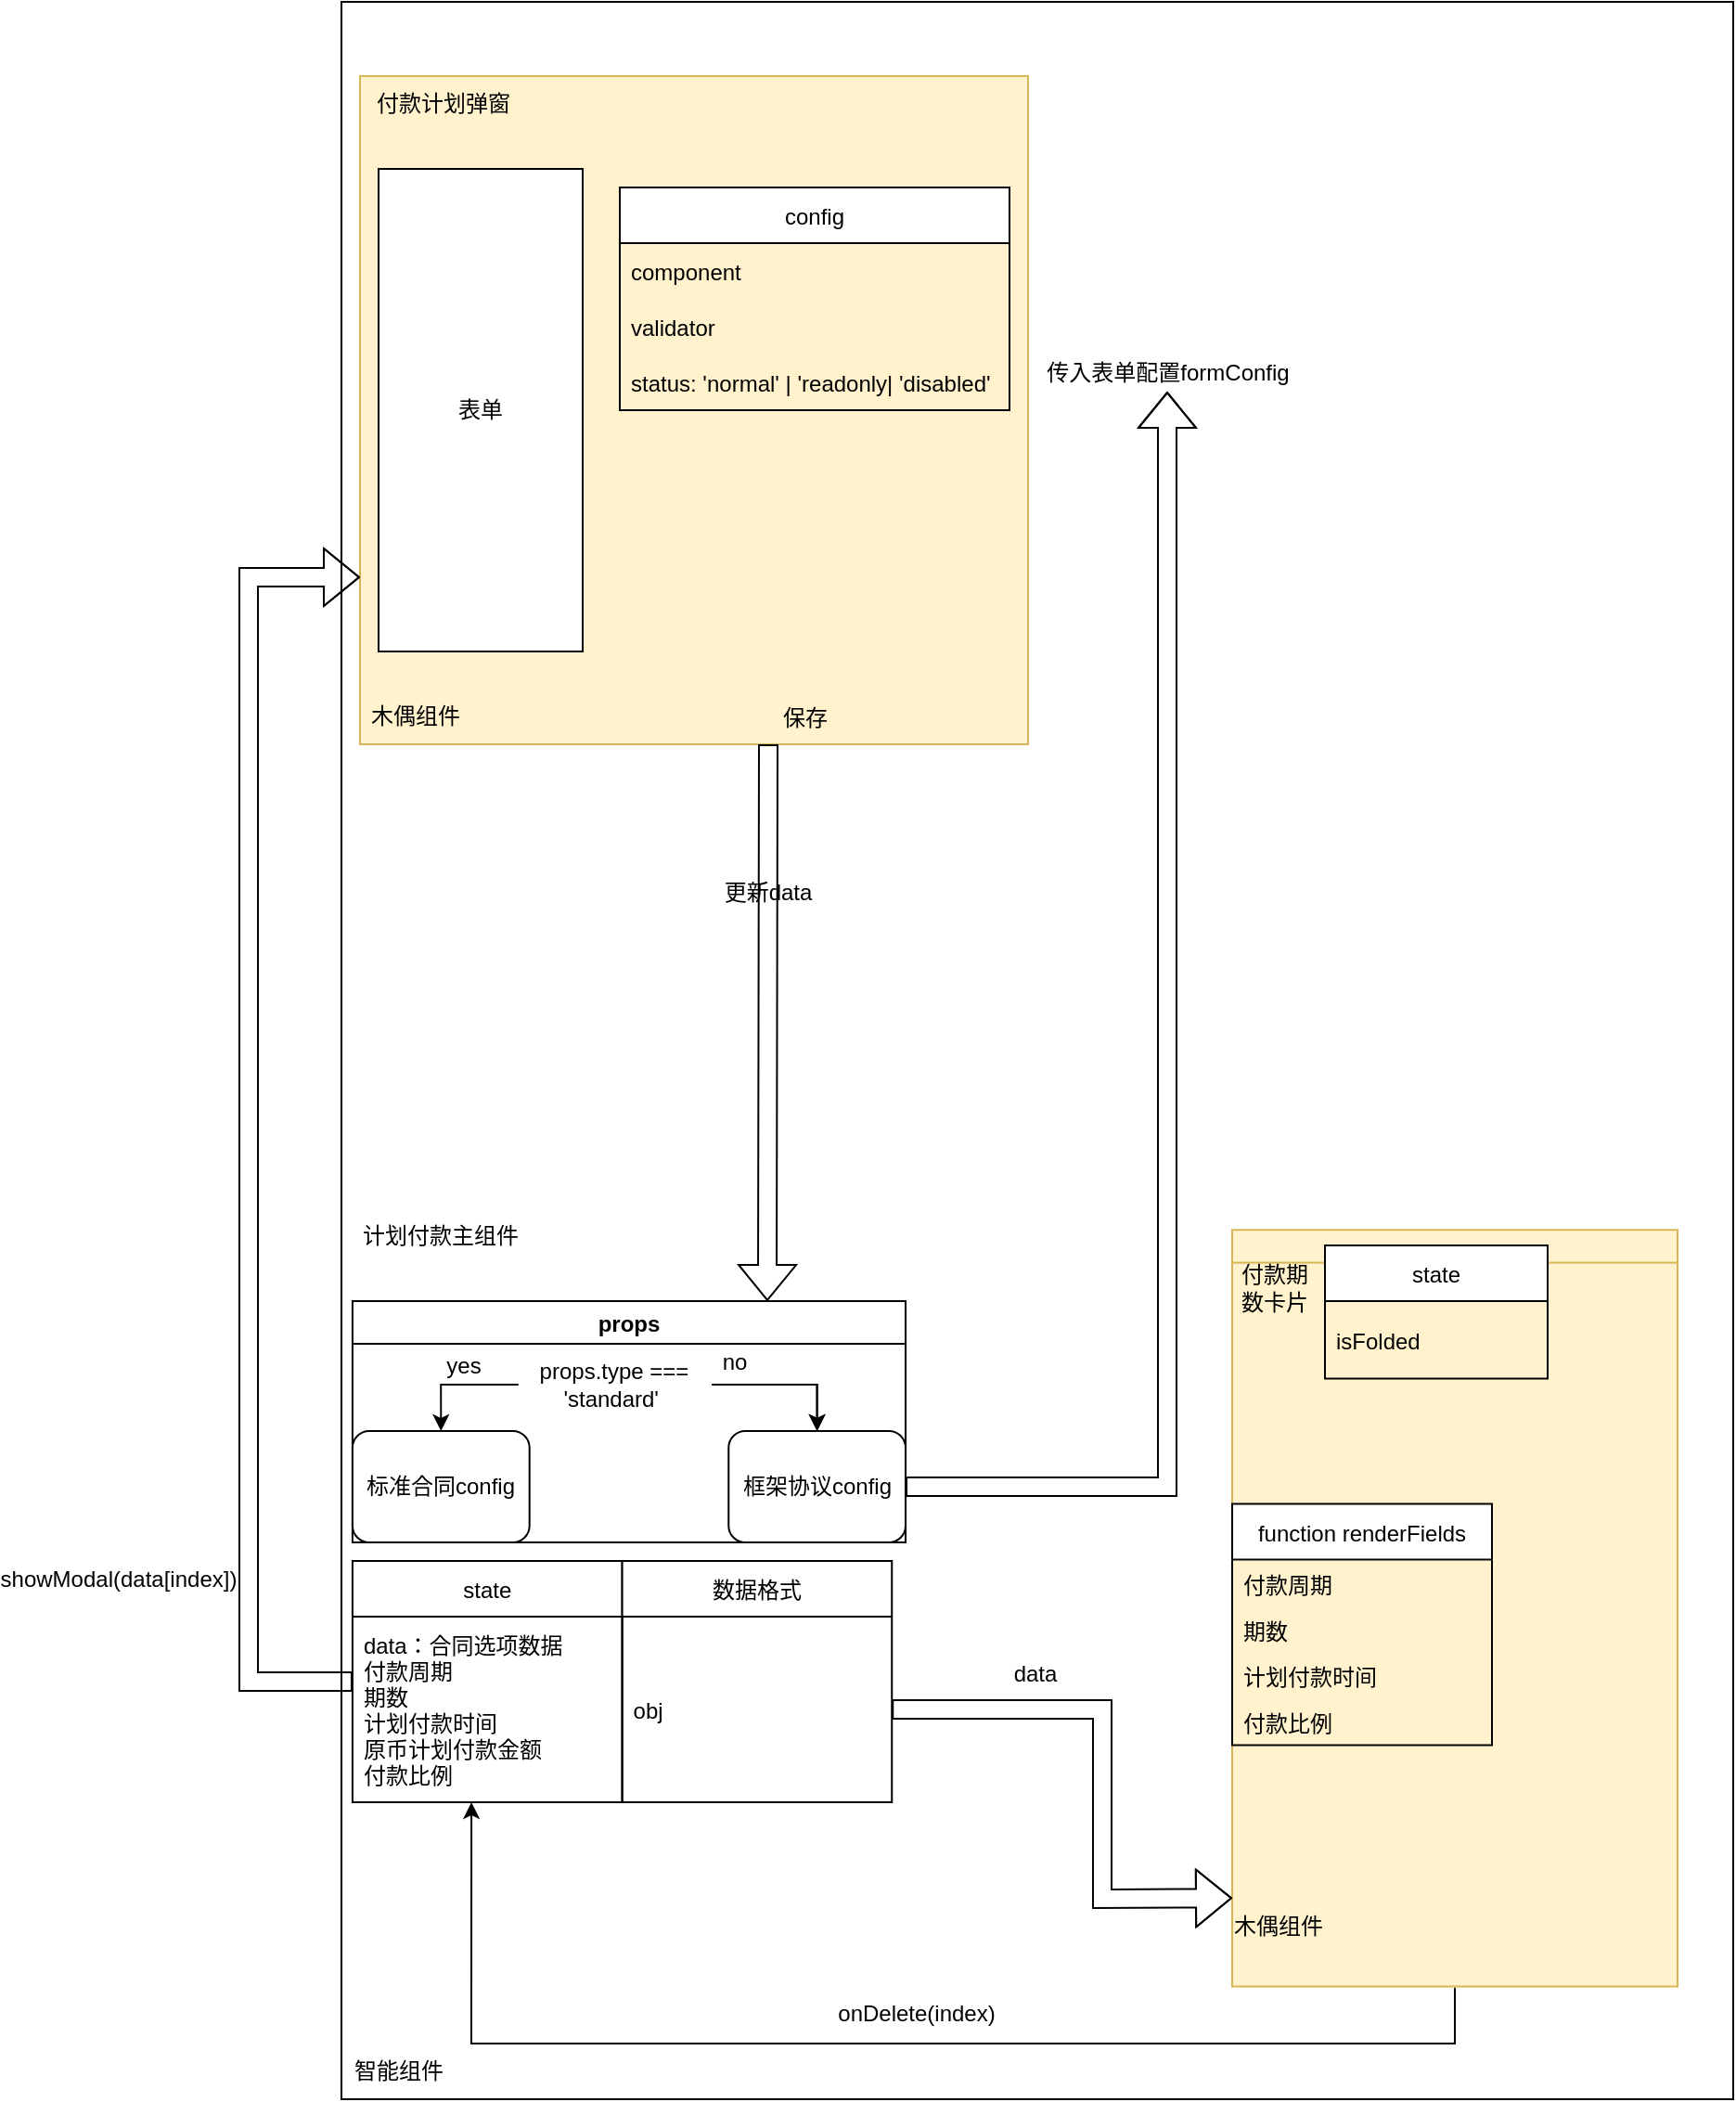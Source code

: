 <mxfile version="15.6.5" type="github">
  <diagram id="uQdcCLFuXmKUxZTlDSwe" name="Page-1">
    <mxGraphModel dx="2253" dy="737" grid="1" gridSize="10" guides="1" tooltips="1" connect="1" arrows="1" fold="1" page="1" pageScale="1" pageWidth="827" pageHeight="1169" math="0" shadow="0">
      <root>
        <mxCell id="0" />
        <mxCell id="1" parent="0" />
        <mxCell id="ZeTLu1GYJVtiNdQ12-q6-29" value="" style="rounded=0;whiteSpace=wrap;html=1;fontColor=default;" parent="1" vertex="1">
          <mxGeometry x="70" y="10" width="750" height="1130" as="geometry" />
        </mxCell>
        <mxCell id="ZeTLu1GYJVtiNdQ12-q6-1" value="" style="whiteSpace=wrap;html=1;aspect=fixed;fillColor=#fff2cc;strokeColor=#d6b656;" parent="1" vertex="1">
          <mxGeometry x="80" y="50" width="360" height="360" as="geometry" />
        </mxCell>
        <mxCell id="ZeTLu1GYJVtiNdQ12-q6-2" value="付款计划弹窗" style="text;html=1;strokeColor=none;fillColor=none;align=center;verticalAlign=middle;whiteSpace=wrap;rounded=0;" parent="1" vertex="1">
          <mxGeometry x="80" y="50" width="90" height="30" as="geometry" />
        </mxCell>
        <mxCell id="ZeTLu1GYJVtiNdQ12-q6-3" value="木偶组件" style="text;html=1;strokeColor=none;fillColor=none;align=center;verticalAlign=middle;whiteSpace=wrap;rounded=0;" parent="1" vertex="1">
          <mxGeometry x="80" y="380" width="60" height="30" as="geometry" />
        </mxCell>
        <mxCell id="ZeTLu1GYJVtiNdQ12-q6-23" value="config" style="swimlane;fontStyle=0;childLayout=stackLayout;horizontal=1;startSize=30;horizontalStack=0;resizeParent=1;resizeParentMax=0;resizeLast=0;collapsible=1;marginBottom=0;" parent="1" vertex="1">
          <mxGeometry x="220" y="110" width="210" height="120" as="geometry">
            <mxRectangle x="220" y="110" width="60" height="30" as="alternateBounds" />
          </mxGeometry>
        </mxCell>
        <mxCell id="ZeTLu1GYJVtiNdQ12-q6-24" value="component" style="text;strokeColor=none;fillColor=none;align=left;verticalAlign=middle;spacingLeft=4;spacingRight=4;overflow=hidden;points=[[0,0.5],[1,0.5]];portConstraint=eastwest;rotatable=0;" parent="ZeTLu1GYJVtiNdQ12-q6-23" vertex="1">
          <mxGeometry y="30" width="210" height="30" as="geometry" />
        </mxCell>
        <mxCell id="ZeTLu1GYJVtiNdQ12-q6-25" value="validator" style="text;strokeColor=none;fillColor=none;align=left;verticalAlign=middle;spacingLeft=4;spacingRight=4;overflow=hidden;points=[[0,0.5],[1,0.5]];portConstraint=eastwest;rotatable=0;" parent="ZeTLu1GYJVtiNdQ12-q6-23" vertex="1">
          <mxGeometry y="60" width="210" height="30" as="geometry" />
        </mxCell>
        <mxCell id="ZeTLu1GYJVtiNdQ12-q6-85" value="status: &#39;normal&#39; | &#39;readonly| &#39;disabled&#39;" style="text;strokeColor=none;fillColor=none;align=left;verticalAlign=middle;spacingLeft=4;spacingRight=4;overflow=hidden;points=[[0,0.5],[1,0.5]];portConstraint=eastwest;rotatable=0;" parent="ZeTLu1GYJVtiNdQ12-q6-23" vertex="1">
          <mxGeometry y="90" width="210" height="30" as="geometry" />
        </mxCell>
        <mxCell id="ZeTLu1GYJVtiNdQ12-q6-28" value="保存" style="text;html=1;strokeColor=none;fillColor=none;align=center;verticalAlign=middle;whiteSpace=wrap;rounded=0;" parent="1" vertex="1">
          <mxGeometry x="290" y="381" width="60" height="30" as="geometry" />
        </mxCell>
        <mxCell id="ZeTLu1GYJVtiNdQ12-q6-36" value="更新data" style="text;html=1;strokeColor=none;fillColor=none;align=center;verticalAlign=middle;whiteSpace=wrap;rounded=0;" parent="1" vertex="1">
          <mxGeometry x="270" y="410" width="60" height="160" as="geometry" />
        </mxCell>
        <mxCell id="ZeTLu1GYJVtiNdQ12-q6-39" value="表单" style="rounded=0;whiteSpace=wrap;html=1;" parent="1" vertex="1">
          <mxGeometry x="90" y="100" width="110" height="260" as="geometry" />
        </mxCell>
        <mxCell id="ZeTLu1GYJVtiNdQ12-q6-41" value="传入表单配置formConfig" style="text;html=1;align=center;verticalAlign=middle;resizable=0;points=[];autosize=1;strokeColor=none;fillColor=none;" parent="1" vertex="1">
          <mxGeometry x="440" y="200" width="150" height="20" as="geometry" />
        </mxCell>
        <mxCell id="ZeTLu1GYJVtiNdQ12-q6-43" value="" style="group;fillColor=#fff2cc;strokeColor=#d6b656;" parent="1" vertex="1" connectable="0">
          <mxGeometry x="550" y="680" width="240" height="390" as="geometry" />
        </mxCell>
        <mxCell id="ZeTLu1GYJVtiNdQ12-q6-73" value="" style="group;fillColor=#fff2cc;strokeColor=#d6b656;" parent="ZeTLu1GYJVtiNdQ12-q6-43" vertex="1" connectable="0">
          <mxGeometry y="-8.357" width="240" height="390" as="geometry" />
        </mxCell>
        <mxCell id="ZeTLu1GYJVtiNdQ12-q6-37" value="" style="rounded=0;whiteSpace=wrap;html=1;fillColor=#fff2cc;strokeColor=#d6b656;" parent="ZeTLu1GYJVtiNdQ12-q6-73" vertex="1">
          <mxGeometry y="17.64" width="240" height="390" as="geometry" />
        </mxCell>
        <mxCell id="ZeTLu1GYJVtiNdQ12-q6-44" value="木偶组件" style="text;html=1;strokeColor=none;fillColor=none;align=center;verticalAlign=middle;whiteSpace=wrap;rounded=0;" parent="ZeTLu1GYJVtiNdQ12-q6-73" vertex="1">
          <mxGeometry y="360" width="50" height="30" as="geometry" />
        </mxCell>
        <mxCell id="ZeTLu1GYJVtiNdQ12-q6-88" value="function renderFields" style="swimlane;fontStyle=0;childLayout=stackLayout;horizontal=1;startSize=30;horizontalStack=0;resizeParent=1;resizeParentMax=0;resizeLast=0;collapsible=1;marginBottom=0;" parent="ZeTLu1GYJVtiNdQ12-q6-73" vertex="1">
          <mxGeometry y="147.643" width="140" height="130" as="geometry" />
        </mxCell>
        <mxCell id="ZeTLu1GYJVtiNdQ12-q6-89" value="付款周期" style="text;strokeColor=none;fillColor=none;align=left;verticalAlign=middle;spacingLeft=4;spacingRight=4;overflow=hidden;points=[[0,0.5],[1,0.5]];portConstraint=eastwest;rotatable=0;" parent="ZeTLu1GYJVtiNdQ12-q6-88" vertex="1">
          <mxGeometry y="30" width="140" height="26" as="geometry" />
        </mxCell>
        <mxCell id="ZeTLu1GYJVtiNdQ12-q6-90" value="期数" style="text;strokeColor=none;fillColor=none;align=left;verticalAlign=middle;spacingLeft=4;spacingRight=4;overflow=hidden;points=[[0,0.5],[1,0.5]];portConstraint=eastwest;rotatable=0;" parent="ZeTLu1GYJVtiNdQ12-q6-88" vertex="1">
          <mxGeometry y="56" width="140" height="24" as="geometry" />
        </mxCell>
        <mxCell id="ZeTLu1GYJVtiNdQ12-q6-91" value="计划付款时间" style="text;strokeColor=none;fillColor=none;align=left;verticalAlign=middle;spacingLeft=4;spacingRight=4;overflow=hidden;points=[[0,0.5],[1,0.5]];portConstraint=eastwest;rotatable=0;" parent="ZeTLu1GYJVtiNdQ12-q6-88" vertex="1">
          <mxGeometry y="80" width="140" height="25" as="geometry" />
        </mxCell>
        <mxCell id="ZeTLu1GYJVtiNdQ12-q6-92" value="付款比例" style="text;strokeColor=none;fillColor=none;align=left;verticalAlign=middle;spacingLeft=4;spacingRight=4;overflow=hidden;points=[[0,0.5],[1,0.5]];portConstraint=eastwest;rotatable=0;" parent="ZeTLu1GYJVtiNdQ12-q6-88" vertex="1">
          <mxGeometry y="105" width="140" height="25" as="geometry" />
        </mxCell>
        <mxCell id="ZeTLu1GYJVtiNdQ12-q6-49" value="state" style="swimlane;fontStyle=0;childLayout=stackLayout;horizontal=1;startSize=30;horizontalStack=0;resizeParent=1;resizeParentMax=0;resizeLast=0;collapsible=1;marginBottom=0;" parent="ZeTLu1GYJVtiNdQ12-q6-73" vertex="1">
          <mxGeometry x="50" y="8.357" width="120" height="71.786" as="geometry" />
        </mxCell>
        <mxCell id="ZeTLu1GYJVtiNdQ12-q6-50" value="isFolded" style="text;strokeColor=none;fillColor=none;align=left;verticalAlign=middle;spacingLeft=4;spacingRight=4;overflow=hidden;points=[[0,0.5],[1,0.5]];portConstraint=eastwest;rotatable=0;" parent="ZeTLu1GYJVtiNdQ12-q6-49" vertex="1">
          <mxGeometry y="30" width="120" height="41.786" as="geometry" />
        </mxCell>
        <mxCell id="ZeTLu1GYJVtiNdQ12-q6-38" value="付款期数卡片" style="text;html=1;strokeColor=none;fillColor=none;align=center;verticalAlign=middle;whiteSpace=wrap;rounded=0;" parent="ZeTLu1GYJVtiNdQ12-q6-43" vertex="1">
          <mxGeometry width="46.286" height="46.8" as="geometry" />
        </mxCell>
        <mxCell id="ZeTLu1GYJVtiNdQ12-q6-47" value="" style="shape=flexArrow;endArrow=classic;html=1;rounded=0;exitX=0.5;exitY=0;exitDx=0;exitDy=0;entryX=0.75;entryY=0;entryDx=0;entryDy=0;" parent="1" source="ZeTLu1GYJVtiNdQ12-q6-36" target="ZeTLu1GYJVtiNdQ12-q6-4" edge="1">
          <mxGeometry width="50" height="50" relative="1" as="geometry">
            <mxPoint x="470" y="760" as="sourcePoint" />
            <mxPoint x="315" y="660" as="targetPoint" />
          </mxGeometry>
        </mxCell>
        <mxCell id="ZeTLu1GYJVtiNdQ12-q6-48" value="" style="shape=flexArrow;endArrow=classic;html=1;rounded=0;exitX=1;exitY=0.5;exitDx=0;exitDy=0;" parent="1" source="ZeTLu1GYJVtiNdQ12-q6-8" target="ZeTLu1GYJVtiNdQ12-q6-41" edge="1">
          <mxGeometry width="50" height="50" relative="1" as="geometry">
            <mxPoint x="410" y="720" as="sourcePoint" />
            <mxPoint x="410" y="970" as="targetPoint" />
            <Array as="points">
              <mxPoint x="515" y="810" />
            </Array>
          </mxGeometry>
        </mxCell>
        <mxCell id="ZeTLu1GYJVtiNdQ12-q6-67" value="" style="shape=flexArrow;endArrow=classic;html=1;rounded=0;exitX=0;exitY=0.5;exitDx=0;exitDy=0;entryX=0;entryY=0.75;entryDx=0;entryDy=0;" parent="1" source="ZeTLu1GYJVtiNdQ12-q6-62" target="ZeTLu1GYJVtiNdQ12-q6-1" edge="1">
          <mxGeometry width="50" height="50" relative="1" as="geometry">
            <mxPoint x="470" y="710" as="sourcePoint" />
            <mxPoint x="520" y="660" as="targetPoint" />
            <Array as="points">
              <mxPoint x="20" y="915" />
              <mxPoint x="20" y="320" />
            </Array>
          </mxGeometry>
        </mxCell>
        <mxCell id="ZeTLu1GYJVtiNdQ12-q6-68" value="showModal(data[index])" style="text;html=1;strokeColor=none;fillColor=none;align=center;verticalAlign=middle;whiteSpace=wrap;rounded=0;" parent="1" vertex="1">
          <mxGeometry x="-80" y="845" width="60" height="30" as="geometry" />
        </mxCell>
        <mxCell id="ZeTLu1GYJVtiNdQ12-q6-4" value="props" style="swimlane;" parent="1" vertex="1">
          <mxGeometry x="75.959" y="710" width="298.051" height="130" as="geometry" />
        </mxCell>
        <mxCell id="ZeTLu1GYJVtiNdQ12-q6-17" value="no" style="text;html=1;strokeColor=none;fillColor=none;align=center;verticalAlign=middle;whiteSpace=wrap;rounded=0;" parent="ZeTLu1GYJVtiNdQ12-q6-4" vertex="1">
          <mxGeometry x="170.486" y="18" width="71.533" height="30" as="geometry" />
        </mxCell>
        <mxCell id="ZeTLu1GYJVtiNdQ12-q6-5" value="标准合同config" style="rounded=1;whiteSpace=wrap;html=1;" parent="ZeTLu1GYJVtiNdQ12-q6-4" vertex="1">
          <mxGeometry y="70" width="95.378" height="60" as="geometry" />
        </mxCell>
        <mxCell id="ZeTLu1GYJVtiNdQ12-q6-11" style="edgeStyle=orthogonalEdgeStyle;rounded=0;orthogonalLoop=1;jettySize=auto;html=1;exitX=0;exitY=0.5;exitDx=0;exitDy=0;entryX=0.5;entryY=0;entryDx=0;entryDy=0;" parent="ZeTLu1GYJVtiNdQ12-q6-4" source="ZeTLu1GYJVtiNdQ12-q6-9" target="ZeTLu1GYJVtiNdQ12-q6-5" edge="1">
          <mxGeometry relative="1" as="geometry" />
        </mxCell>
        <mxCell id="ZeTLu1GYJVtiNdQ12-q6-9" value="props.type === &#39;standard&#39;&amp;nbsp;" style="text;html=1;strokeColor=none;fillColor=none;align=center;verticalAlign=middle;whiteSpace=wrap;rounded=0;" parent="ZeTLu1GYJVtiNdQ12-q6-4" vertex="1">
          <mxGeometry x="89.416" y="30" width="104.318" height="30" as="geometry" />
        </mxCell>
        <mxCell id="ZeTLu1GYJVtiNdQ12-q6-13" value="yes" style="text;html=1;strokeColor=none;fillColor=none;align=center;verticalAlign=middle;whiteSpace=wrap;rounded=0;" parent="ZeTLu1GYJVtiNdQ12-q6-4" vertex="1">
          <mxGeometry x="23.844" y="20" width="71.533" height="30" as="geometry" />
        </mxCell>
        <mxCell id="ZeTLu1GYJVtiNdQ12-q6-8" value="&lt;span&gt;框架协议config&lt;/span&gt;" style="rounded=1;whiteSpace=wrap;html=1;" parent="1" vertex="1">
          <mxGeometry x="278.632" y="780" width="95.378" height="60" as="geometry" />
        </mxCell>
        <mxCell id="ZeTLu1GYJVtiNdQ12-q6-19" style="edgeStyle=orthogonalEdgeStyle;rounded=0;orthogonalLoop=1;jettySize=auto;html=1;exitX=1;exitY=0.5;exitDx=0;exitDy=0;entryX=0.5;entryY=0;entryDx=0;entryDy=0;" parent="1" source="ZeTLu1GYJVtiNdQ12-q6-9" target="ZeTLu1GYJVtiNdQ12-q6-8" edge="1">
          <mxGeometry x="70" y="660" as="geometry" />
        </mxCell>
        <mxCell id="ZeTLu1GYJVtiNdQ12-q6-30" value="计划付款主组件" style="text;html=1;strokeColor=none;fillColor=none;align=center;verticalAlign=middle;whiteSpace=wrap;rounded=0;" parent="1" vertex="1">
          <mxGeometry x="70" y="660" width="107.299" height="30" as="geometry" />
        </mxCell>
        <mxCell id="ZeTLu1GYJVtiNdQ12-q6-33" value="智能组件" style="text;html=1;strokeColor=none;fillColor=none;align=center;verticalAlign=middle;whiteSpace=wrap;rounded=0;" parent="1" vertex="1">
          <mxGeometry x="70" y="1110" width="62.284" height="30" as="geometry" />
        </mxCell>
        <mxCell id="ZeTLu1GYJVtiNdQ12-q6-53" value="" style="edgeStyle=orthogonalEdgeStyle;rounded=0;orthogonalLoop=1;jettySize=auto;html=1;" parent="1" source="ZeTLu1GYJVtiNdQ12-q6-9" target="ZeTLu1GYJVtiNdQ12-q6-8" edge="1">
          <mxGeometry x="70" y="660" as="geometry" />
        </mxCell>
        <mxCell id="ZeTLu1GYJVtiNdQ12-q6-62" value="state" style="swimlane;fontStyle=0;childLayout=stackLayout;horizontal=1;startSize=30;horizontalStack=0;resizeParent=1;resizeParentMax=0;resizeLast=0;collapsible=1;marginBottom=0;" parent="1" vertex="1">
          <mxGeometry x="75.959" y="850" width="145.33" height="130" as="geometry" />
        </mxCell>
        <mxCell id="ZeTLu1GYJVtiNdQ12-q6-63" value="data：合同选项数据&#xa;付款周期&#xa;期数&#xa;计划付款时间&#xa;原币计划付款金额&#xa;付款比例" style="text;strokeColor=none;fillColor=none;align=left;verticalAlign=middle;spacingLeft=4;spacingRight=4;overflow=hidden;points=[[0,0.5],[1,0.5]];portConstraint=eastwest;rotatable=0;" parent="ZeTLu1GYJVtiNdQ12-q6-62" vertex="1">
          <mxGeometry y="30" width="145.33" height="100" as="geometry" />
        </mxCell>
        <mxCell id="ZeTLu1GYJVtiNdQ12-q6-74" value="数据格式" style="swimlane;fontStyle=0;childLayout=stackLayout;horizontal=1;startSize=30;horizontalStack=0;resizeParent=1;resizeParentMax=0;resizeLast=0;collapsible=1;marginBottom=0;" parent="1" vertex="1">
          <mxGeometry x="221.289" y="850" width="145.33" height="130" as="geometry" />
        </mxCell>
        <mxCell id="ZeTLu1GYJVtiNdQ12-q6-75" value="obj" style="text;strokeColor=none;fillColor=none;align=left;verticalAlign=middle;spacingLeft=4;spacingRight=4;overflow=hidden;points=[[0,0.5],[1,0.5]];portConstraint=eastwest;rotatable=0;fontColor=default;" parent="ZeTLu1GYJVtiNdQ12-q6-74" vertex="1">
          <mxGeometry y="30" width="145.33" height="100" as="geometry" />
        </mxCell>
        <mxCell id="ZeTLu1GYJVtiNdQ12-q6-76" value="" style="shape=flexArrow;endArrow=classic;html=1;rounded=0;exitX=1;exitY=0.5;exitDx=0;exitDy=0;entryX=0;entryY=0;entryDx=0;entryDy=0;" parent="1" source="ZeTLu1GYJVtiNdQ12-q6-75" target="ZeTLu1GYJVtiNdQ12-q6-44" edge="1">
          <mxGeometry width="50" height="50" relative="1" as="geometry">
            <mxPoint x="470" y="890" as="sourcePoint" />
            <mxPoint x="520" y="840" as="targetPoint" />
            <Array as="points">
              <mxPoint x="480" y="930" />
              <mxPoint x="480" y="1032" />
            </Array>
          </mxGeometry>
        </mxCell>
        <mxCell id="ZeTLu1GYJVtiNdQ12-q6-93" value="data" style="text;html=1;strokeColor=none;fillColor=none;align=center;verticalAlign=middle;whiteSpace=wrap;rounded=0;" parent="1" vertex="1">
          <mxGeometry x="414" y="896" width="60" height="30" as="geometry" />
        </mxCell>
        <mxCell id="ZeTLu1GYJVtiNdQ12-q6-94" value="" style="endArrow=classic;html=1;rounded=0;entryX=0.441;entryY=1;entryDx=0;entryDy=0;entryPerimeter=0;" parent="1" target="ZeTLu1GYJVtiNdQ12-q6-63" edge="1">
          <mxGeometry width="50" height="50" relative="1" as="geometry">
            <mxPoint x="670" y="1080" as="sourcePoint" />
            <mxPoint x="550" y="810" as="targetPoint" />
            <Array as="points">
              <mxPoint x="670" y="1110" />
              <mxPoint x="140" y="1110" />
            </Array>
          </mxGeometry>
        </mxCell>
        <mxCell id="ZeTLu1GYJVtiNdQ12-q6-95" value="onDelete(index)" style="text;html=1;strokeColor=none;fillColor=none;align=center;verticalAlign=middle;whiteSpace=wrap;rounded=0;" parent="1" vertex="1">
          <mxGeometry x="350" y="1079" width="60" height="30" as="geometry" />
        </mxCell>
      </root>
    </mxGraphModel>
  </diagram>
</mxfile>
